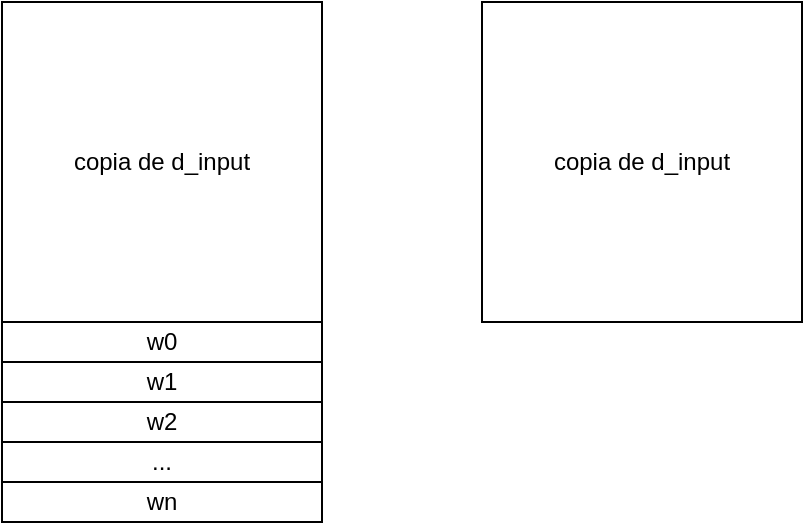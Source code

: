 <mxfile version="21.2.8" type="device">
  <diagram name="Página-1" id="vB377YXY-lcGSomo-qAu">
    <mxGraphModel dx="593" dy="683" grid="1" gridSize="10" guides="1" tooltips="1" connect="1" arrows="1" fold="1" page="1" pageScale="1" pageWidth="827" pageHeight="1169" math="0" shadow="0">
      <root>
        <mxCell id="0" />
        <mxCell id="1" parent="0" />
        <mxCell id="4aciwFTSvfpJx7UynZPp-1" value="copia de d_input" style="rounded=0;whiteSpace=wrap;html=1;fontStyle=0" vertex="1" parent="1">
          <mxGeometry x="40" y="40" width="160" height="160" as="geometry" />
        </mxCell>
        <mxCell id="4aciwFTSvfpJx7UynZPp-2" value="" style="rounded=0;whiteSpace=wrap;html=1;" vertex="1" parent="1">
          <mxGeometry x="40" y="200" width="160" height="100" as="geometry" />
        </mxCell>
        <mxCell id="4aciwFTSvfpJx7UynZPp-3" value="w0" style="rounded=0;whiteSpace=wrap;html=1;" vertex="1" parent="1">
          <mxGeometry x="40" y="200" width="160" height="20" as="geometry" />
        </mxCell>
        <mxCell id="4aciwFTSvfpJx7UynZPp-4" value="w1" style="rounded=0;whiteSpace=wrap;html=1;" vertex="1" parent="1">
          <mxGeometry x="40" y="220" width="160" height="20" as="geometry" />
        </mxCell>
        <mxCell id="4aciwFTSvfpJx7UynZPp-5" value="w2" style="rounded=0;whiteSpace=wrap;html=1;" vertex="1" parent="1">
          <mxGeometry x="40" y="240" width="160" height="20" as="geometry" />
        </mxCell>
        <mxCell id="4aciwFTSvfpJx7UynZPp-6" value="..." style="rounded=0;whiteSpace=wrap;html=1;" vertex="1" parent="1">
          <mxGeometry x="40" y="260" width="160" height="20" as="geometry" />
        </mxCell>
        <mxCell id="4aciwFTSvfpJx7UynZPp-7" value="wn" style="rounded=0;whiteSpace=wrap;html=1;" vertex="1" parent="1">
          <mxGeometry x="40" y="280" width="160" height="20" as="geometry" />
        </mxCell>
        <mxCell id="4aciwFTSvfpJx7UynZPp-8" value="copia de d_input" style="rounded=0;whiteSpace=wrap;html=1;fontStyle=0" vertex="1" parent="1">
          <mxGeometry x="280" y="40" width="160" height="160" as="geometry" />
        </mxCell>
      </root>
    </mxGraphModel>
  </diagram>
</mxfile>
